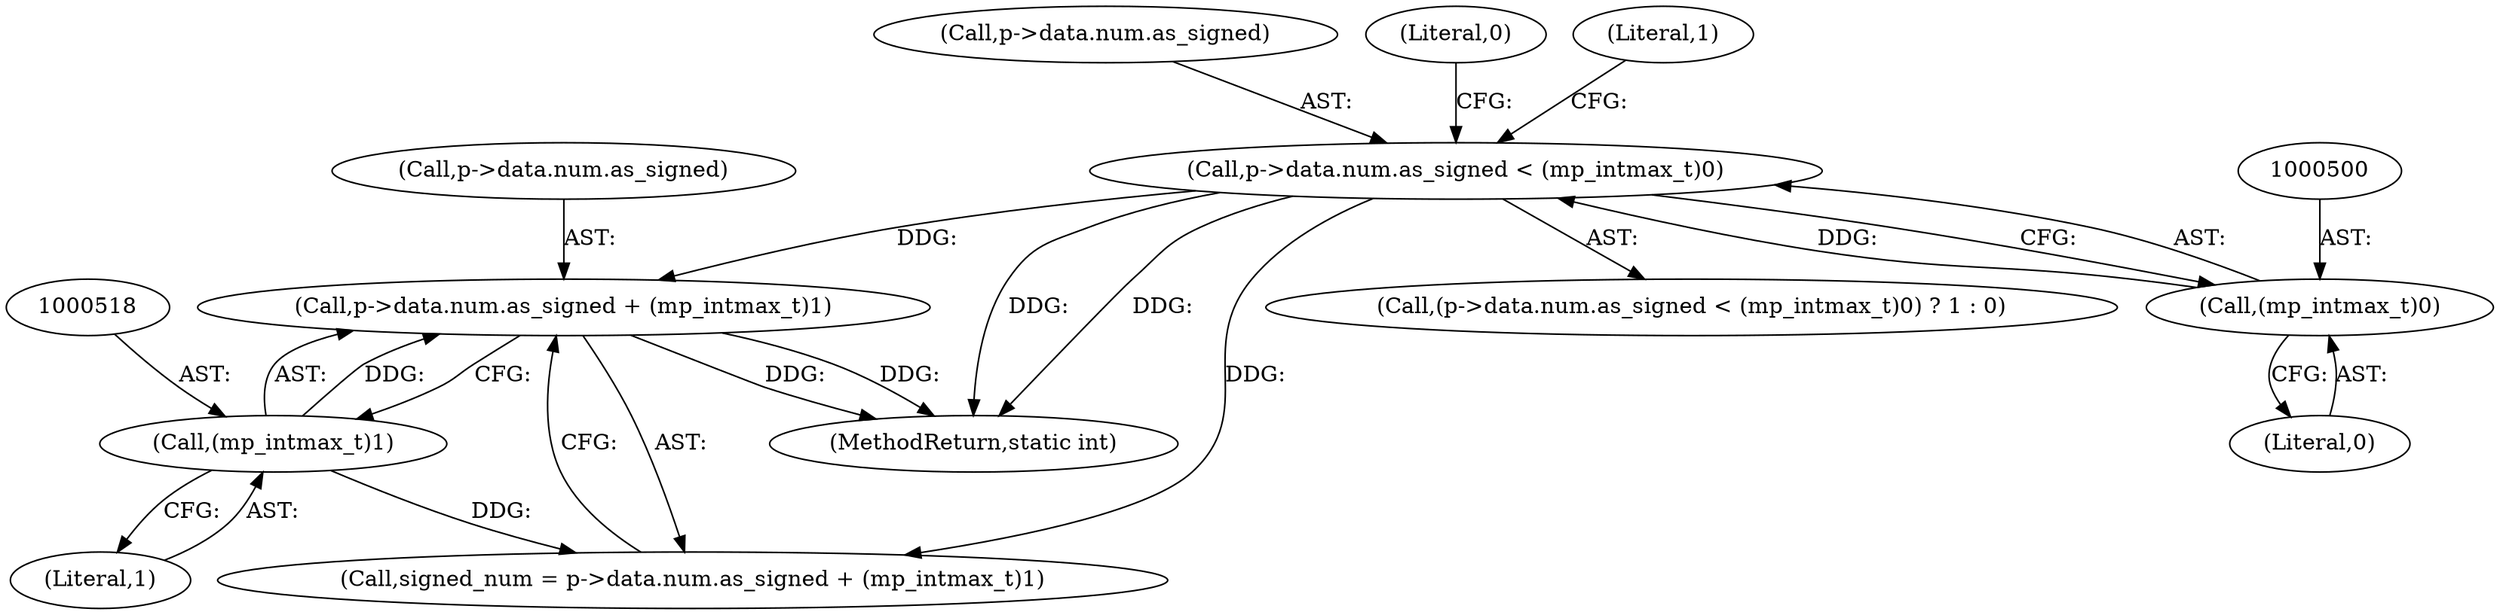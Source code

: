 digraph "0_curl_curl-7_51_0-162-g3ab3c16@pointer" {
"1000509" [label="(Call,p->data.num.as_signed + (mp_intmax_t)1)"];
"1000491" [label="(Call,p->data.num.as_signed < (mp_intmax_t)0)"];
"1000499" [label="(Call,(mp_intmax_t)0)"];
"1000517" [label="(Call,(mp_intmax_t)1)"];
"1000509" [label="(Call,p->data.num.as_signed + (mp_intmax_t)1)"];
"1000492" [label="(Call,p->data.num.as_signed)"];
"1000501" [label="(Literal,0)"];
"1000491" [label="(Call,p->data.num.as_signed < (mp_intmax_t)0)"];
"1000503" [label="(Literal,0)"];
"1001386" [label="(MethodReturn,static int)"];
"1000517" [label="(Call,(mp_intmax_t)1)"];
"1000490" [label="(Call,(p->data.num.as_signed < (mp_intmax_t)0) ? 1 : 0)"];
"1000499" [label="(Call,(mp_intmax_t)0)"];
"1000519" [label="(Literal,1)"];
"1000507" [label="(Call,signed_num = p->data.num.as_signed + (mp_intmax_t)1)"];
"1000502" [label="(Literal,1)"];
"1000510" [label="(Call,p->data.num.as_signed)"];
"1000509" -> "1000507"  [label="AST: "];
"1000509" -> "1000517"  [label="CFG: "];
"1000510" -> "1000509"  [label="AST: "];
"1000517" -> "1000509"  [label="AST: "];
"1000507" -> "1000509"  [label="CFG: "];
"1000509" -> "1001386"  [label="DDG: "];
"1000509" -> "1001386"  [label="DDG: "];
"1000491" -> "1000509"  [label="DDG: "];
"1000517" -> "1000509"  [label="DDG: "];
"1000491" -> "1000490"  [label="AST: "];
"1000491" -> "1000499"  [label="CFG: "];
"1000492" -> "1000491"  [label="AST: "];
"1000499" -> "1000491"  [label="AST: "];
"1000502" -> "1000491"  [label="CFG: "];
"1000503" -> "1000491"  [label="CFG: "];
"1000491" -> "1001386"  [label="DDG: "];
"1000491" -> "1001386"  [label="DDG: "];
"1000499" -> "1000491"  [label="DDG: "];
"1000491" -> "1000507"  [label="DDG: "];
"1000499" -> "1000501"  [label="CFG: "];
"1000500" -> "1000499"  [label="AST: "];
"1000501" -> "1000499"  [label="AST: "];
"1000517" -> "1000519"  [label="CFG: "];
"1000518" -> "1000517"  [label="AST: "];
"1000519" -> "1000517"  [label="AST: "];
"1000517" -> "1000507"  [label="DDG: "];
}
